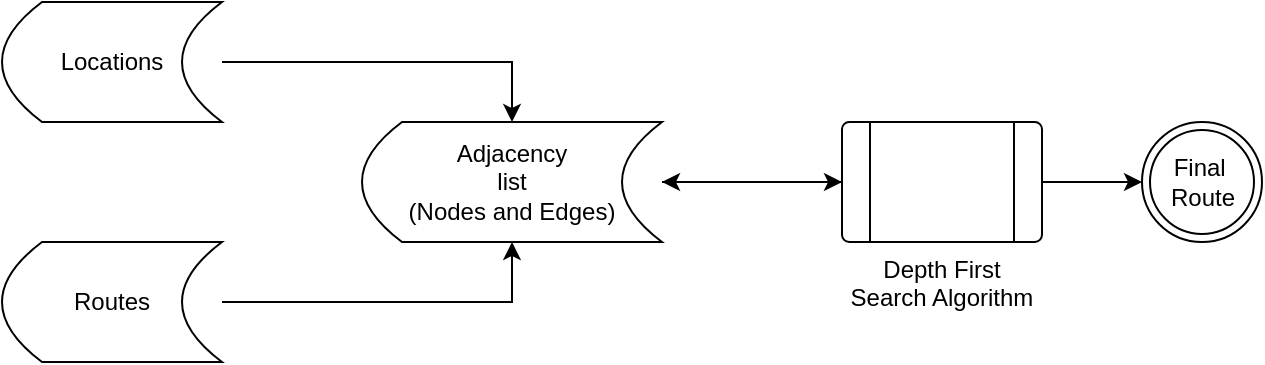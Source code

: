 <mxfile version="14.1.2" type="device"><diagram id="o2AItZZAueojwfuzYfie" name="Page-1"><mxGraphModel dx="782" dy="389" grid="1" gridSize="10" guides="1" tooltips="1" connect="1" arrows="1" fold="1" page="1" pageScale="1" pageWidth="850" pageHeight="1100" math="0" shadow="0"><root><mxCell id="0"/><mxCell id="1" parent="0"/><mxCell id="KT7l0HT9KjEn7N7G4TpG-9" style="edgeStyle=orthogonalEdgeStyle;rounded=0;orthogonalLoop=1;jettySize=auto;html=1;exitX=1;exitY=0.5;exitDx=0;exitDy=0;entryX=0.5;entryY=0;entryDx=0;entryDy=0;" edge="1" parent="1" source="KT7l0HT9KjEn7N7G4TpG-1" target="KT7l0HT9KjEn7N7G4TpG-5"><mxGeometry relative="1" as="geometry"/></mxCell><mxCell id="KT7l0HT9KjEn7N7G4TpG-1" value="Locations" style="shape=dataStorage;whiteSpace=wrap;html=1;fixedSize=1;" vertex="1" parent="1"><mxGeometry x="180" y="50" width="110" height="60" as="geometry"/></mxCell><mxCell id="KT7l0HT9KjEn7N7G4TpG-10" style="edgeStyle=orthogonalEdgeStyle;rounded=0;orthogonalLoop=1;jettySize=auto;html=1;entryX=0.5;entryY=1;entryDx=0;entryDy=0;" edge="1" parent="1" source="KT7l0HT9KjEn7N7G4TpG-3" target="KT7l0HT9KjEn7N7G4TpG-5"><mxGeometry relative="1" as="geometry"/></mxCell><mxCell id="KT7l0HT9KjEn7N7G4TpG-3" value="Routes" style="shape=dataStorage;whiteSpace=wrap;html=1;fixedSize=1;" vertex="1" parent="1"><mxGeometry x="180" y="170" width="110" height="60" as="geometry"/></mxCell><mxCell id="KT7l0HT9KjEn7N7G4TpG-11" style="edgeStyle=orthogonalEdgeStyle;rounded=0;orthogonalLoop=1;jettySize=auto;html=1;entryX=0;entryY=0.5;entryDx=0;entryDy=0;" edge="1" parent="1" source="KT7l0HT9KjEn7N7G4TpG-5" target="KT7l0HT9KjEn7N7G4TpG-6"><mxGeometry relative="1" as="geometry"/></mxCell><mxCell id="KT7l0HT9KjEn7N7G4TpG-5" value="Adjacency &lt;br&gt;list &lt;br&gt;(Nodes and Edges)" style="shape=dataStorage;whiteSpace=wrap;html=1;fixedSize=1;" vertex="1" parent="1"><mxGeometry x="360" y="110" width="150" height="60" as="geometry"/></mxCell><mxCell id="KT7l0HT9KjEn7N7G4TpG-12" style="edgeStyle=orthogonalEdgeStyle;rounded=0;orthogonalLoop=1;jettySize=auto;html=1;" edge="1" parent="1" source="KT7l0HT9KjEn7N7G4TpG-6" target="KT7l0HT9KjEn7N7G4TpG-5"><mxGeometry relative="1" as="geometry"/></mxCell><mxCell id="KT7l0HT9KjEn7N7G4TpG-14" style="edgeStyle=orthogonalEdgeStyle;rounded=0;orthogonalLoop=1;jettySize=auto;html=1;entryX=0;entryY=0.5;entryDx=0;entryDy=0;" edge="1" parent="1" source="KT7l0HT9KjEn7N7G4TpG-6" target="KT7l0HT9KjEn7N7G4TpG-13"><mxGeometry relative="1" as="geometry"/></mxCell><mxCell id="KT7l0HT9KjEn7N7G4TpG-6" value="Depth First Search Algorithm" style="verticalLabelPosition=bottom;verticalAlign=top;html=1;shape=process;whiteSpace=wrap;rounded=1;size=0.14;arcSize=6;" vertex="1" parent="1"><mxGeometry x="600" y="110" width="100" height="60" as="geometry"/></mxCell><mxCell id="KT7l0HT9KjEn7N7G4TpG-13" value="Final&amp;nbsp;&lt;br&gt;Route" style="ellipse;shape=doubleEllipse;html=1;dashed=0;whitespace=wrap;aspect=fixed;" vertex="1" parent="1"><mxGeometry x="750" y="110" width="60" height="60" as="geometry"/></mxCell></root></mxGraphModel></diagram></mxfile>